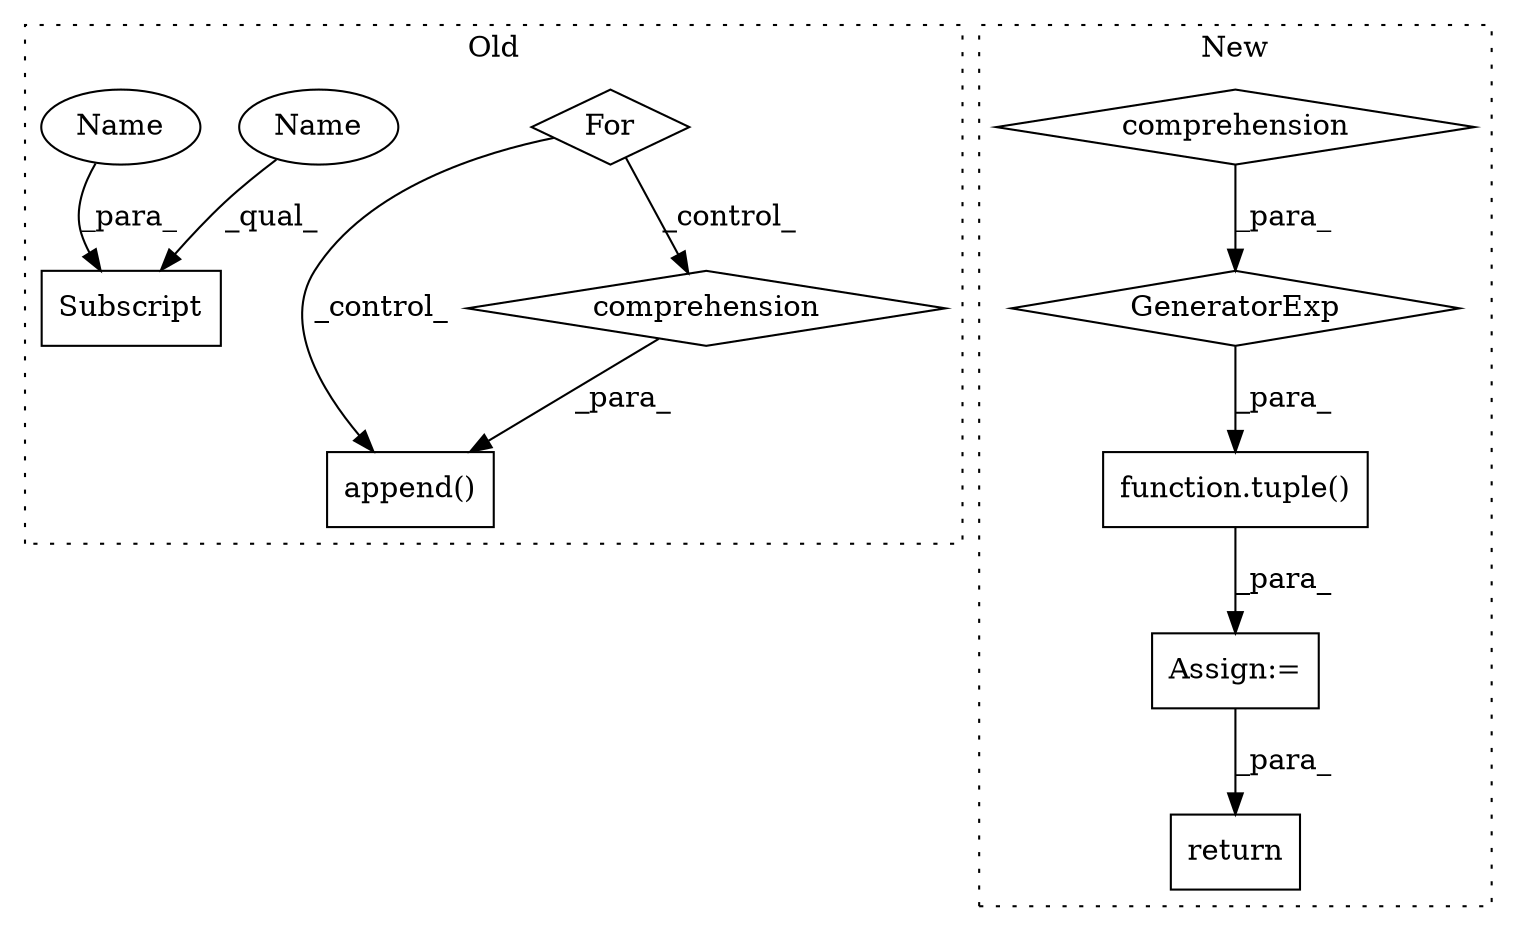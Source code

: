 digraph G {
subgraph cluster0 {
1 [label="append()" a="75" s="16318,16387" l="20,1" shape="box"];
4 [label="For" a="107" s="16265,16300" l="4,18" shape="diamond"];
7 [label="comprehension" a="45" s="16353" l="3" shape="diamond"];
9 [label="Subscript" a="63" s="16343,0" l="9,0" shape="box"];
10 [label="Name" a="87" s="16343" l="6" shape="ellipse"];
11 [label="Name" a="87" s="16350" l="1" shape="ellipse"];
label = "Old";
style="dotted";
}
subgraph cluster1 {
2 [label="GeneratorExp" a="55" s="16420" l="8" shape="diamond"];
3 [label="comprehension" a="45" s="16436" l="3" shape="diamond"];
5 [label="function.tuple()" a="75" s="16414,16428" l="6,31" shape="box"];
6 [label="Assign:=" a="68" s="16411" l="3" shape="box"];
8 [label="return" a="93" s="16849" l="7" shape="box"];
label = "New";
style="dotted";
}
2 -> 5 [label="_para_"];
3 -> 2 [label="_para_"];
4 -> 1 [label="_control_"];
4 -> 7 [label="_control_"];
5 -> 6 [label="_para_"];
6 -> 8 [label="_para_"];
7 -> 1 [label="_para_"];
10 -> 9 [label="_qual_"];
11 -> 9 [label="_para_"];
}